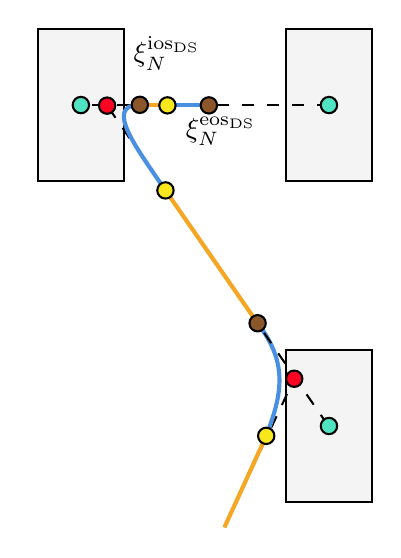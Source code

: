 

\tikzset{every picture/.style={line width=0.75pt}} %

\begin{tikzpicture}[x=0.75pt,y=0.75pt,yscale=-1,xscale=1]

\draw  [fill={rgb, 255:red, 244; green, 244; blue, 244 }  ,fill opacity=1 ] (329.7,251.88) -- (329.7,178.33) -- (371.07,178.33) -- (371.07,251.88) -- cycle ;
\draw  [fill={rgb, 255:red, 244; green, 244; blue, 244 }  ,fill opacity=1 ] (210.17,97.26) -- (210.17,23.7) -- (251.54,23.7) -- (251.54,97.26) -- cycle ;
\draw  [fill={rgb, 255:red, 244; green, 244; blue, 244 }  ,fill opacity=1 ] (329.7,97.26) -- (329.7,23.7) -- (371.07,23.7) -- (371.07,97.26) -- cycle ;
\draw  [dash pattern={on 4.5pt off 4.5pt}]  (312.4,237.6) -- (333.64,192.34) ;
\draw [color={rgb, 255:red, 74; green, 144; blue, 226 }  ,draw opacity=1 ][line width=1.5]    (320.16,219.86) .. controls (327.5,200.45) and (331.2,185.2) .. (316,165.6) ;
\draw [color={rgb, 255:red, 245; green, 166; blue, 35 }  ,draw opacity=1 ][line width=1.5]    (300,264) -- (320.16,219.86) ;
\draw  [fill={rgb, 255:red, 80; green, 227; blue, 194 }  ,fill opacity=1 ] (230.86,64.42) .. controls (228.68,64.42) and (226.92,62.66) .. (226.92,60.48) .. controls (226.92,58.3) and (228.68,56.54) .. (230.86,56.54) .. controls (233.03,56.54) and (234.8,58.3) .. (234.8,60.48) .. controls (234.8,62.66) and (233.03,64.42) .. (230.86,64.42) -- cycle ;
\draw  [fill={rgb, 255:red, 248; green, 231; blue, 28 }  ,fill opacity=1 ] (320.16,223.8) .. controls (317.98,223.8) and (316.22,222.04) .. (316.22,219.86) .. controls (316.22,217.68) and (317.98,215.92) .. (320.16,215.92) .. controls (322.34,215.92) and (324.1,217.68) .. (324.1,219.86) .. controls (324.1,222.04) and (322.34,223.8) .. (320.16,223.8) -- cycle ;
\draw  [dash pattern={on 4.5pt off 4.5pt}]  (349.83,214.68) -- (243.5,60.75) ;
\draw  [dash pattern={on 4.5pt off 4.5pt}]  (350.39,60.48) -- (230.86,60.48) ;
\draw [color={rgb, 255:red, 245; green, 166; blue, 35 }  ,draw opacity=1 ][line width=1.5]    (316,165.6) -- (271.6,101.6) ;
\draw  [fill={rgb, 255:red, 254; green, 4; blue, 34 }  ,fill opacity=1 ] (333.64,196.28) .. controls (331.46,196.28) and (329.7,194.52) .. (329.7,192.34) .. controls (329.7,190.17) and (331.46,188.4) .. (333.64,188.4) .. controls (335.81,188.4) and (337.58,190.17) .. (337.58,192.34) .. controls (337.58,194.52) and (335.81,196.28) .. (333.64,196.28) -- cycle ;
\draw [color={rgb, 255:red, 245; green, 166; blue, 35 }  ,draw opacity=1 ][line width=1.5]    (272.56,60.63) -- (260.56,60.63) ;
\draw [color={rgb, 255:red, 74; green, 144; blue, 226 }  ,draw opacity=1 ][line width=1.5]    (292.53,60.63) -- (272.56,60.63) ;
\draw  [fill={rgb, 255:red, 139; green, 87; blue, 42 }  ,fill opacity=1 ] (292.53,64.57) .. controls (290.35,64.57) and (288.59,62.81) .. (288.59,60.63) .. controls (288.59,58.46) and (290.35,56.69) .. (292.53,56.69) .. controls (294.71,56.69) and (296.47,58.46) .. (296.47,60.63) .. controls (296.47,62.81) and (294.71,64.57) .. (292.53,64.57) -- cycle ;
\draw  [fill={rgb, 255:red, 139; green, 87; blue, 42 }  ,fill opacity=1 ] (316,169.54) .. controls (313.82,169.54) and (312.06,167.78) .. (312.06,165.6) .. controls (312.06,163.42) and (313.82,161.66) .. (316,161.66) .. controls (318.18,161.66) and (319.94,163.42) .. (319.94,165.6) .. controls (319.94,167.78) and (318.18,169.54) .. (316,169.54) -- cycle ;
\draw  [fill={rgb, 255:red, 248; green, 231; blue, 28 }  ,fill opacity=1 ] (272.56,64.57) .. controls (270.38,64.57) and (268.62,62.81) .. (268.62,60.63) .. controls (268.62,58.46) and (270.38,56.69) .. (272.56,56.69) .. controls (274.74,56.69) and (276.5,58.46) .. (276.5,60.63) .. controls (276.5,62.81) and (274.74,64.57) .. (272.56,64.57) -- cycle ;
\draw  [fill={rgb, 255:red, 254; green, 4; blue, 34 }  ,fill opacity=1 ] (243.5,64.69) .. controls (241.32,64.69) and (239.56,62.93) .. (239.56,60.75) .. controls (239.56,58.57) and (241.32,56.81) .. (243.5,56.81) .. controls (245.68,56.81) and (247.44,58.57) .. (247.44,60.75) .. controls (247.44,62.93) and (245.68,64.69) .. (243.5,64.69) -- cycle ;
\draw [color={rgb, 255:red, 74; green, 144; blue, 226 }  ,draw opacity=1 ][line width=1.5]    (271.6,101.6) .. controls (258,81.6) and (241.6,60.4) .. (259.25,60.38) ;
\draw  [fill={rgb, 255:red, 139; green, 87; blue, 42 }  ,fill opacity=1 ] (259.25,64.32) .. controls (257.07,64.32) and (255.31,62.55) .. (255.31,60.38) .. controls (255.31,58.2) and (257.07,56.43) .. (259.25,56.43) .. controls (261.43,56.43) and (263.19,58.2) .. (263.19,60.38) .. controls (263.19,62.55) and (261.43,64.32) .. (259.25,64.32) -- cycle ;
\draw  [fill={rgb, 255:red, 80; green, 227; blue, 194 }  ,fill opacity=1 ] (350.39,64.42) .. controls (348.21,64.42) and (346.44,62.66) .. (346.44,60.48) .. controls (346.44,58.3) and (348.21,56.54) .. (350.39,56.54) .. controls (352.56,56.54) and (354.33,58.3) .. (354.33,60.48) .. controls (354.33,62.66) and (352.56,64.42) .. (350.39,64.42) -- cycle ;
\draw  [fill={rgb, 255:red, 80; green, 227; blue, 194 }  ,fill opacity=1 ] (350.39,219.05) .. controls (348.21,219.05) and (346.44,217.28) .. (346.44,215.11) .. controls (346.44,212.93) and (348.21,211.17) .. (350.39,211.17) .. controls (352.56,211.17) and (354.33,212.93) .. (354.33,215.11) .. controls (354.33,217.28) and (352.56,219.05) .. (350.39,219.05) -- cycle ;
\draw  [fill={rgb, 255:red, 248; green, 231; blue, 28 }  ,fill opacity=1 ] (271.6,105.54) .. controls (269.42,105.54) and (267.66,103.78) .. (267.66,101.6) .. controls (267.66,99.42) and (269.42,97.66) .. (271.6,97.66) .. controls (273.78,97.66) and (275.54,99.42) .. (275.54,101.6) .. controls (275.54,103.78) and (273.78,105.54) .. (271.6,105.54) -- cycle ;

\draw (280,64.84) node [anchor=north west][inner sep=0.75pt]    {$\xi _{N}^{\text{eos}_{\text{DS}}}$};
\draw (254.8,25.98) node [anchor=north west][inner sep=0.75pt]    {$\xi _{N}^{\text{ios}_{\text{DS}}}$};


\end{tikzpicture}
